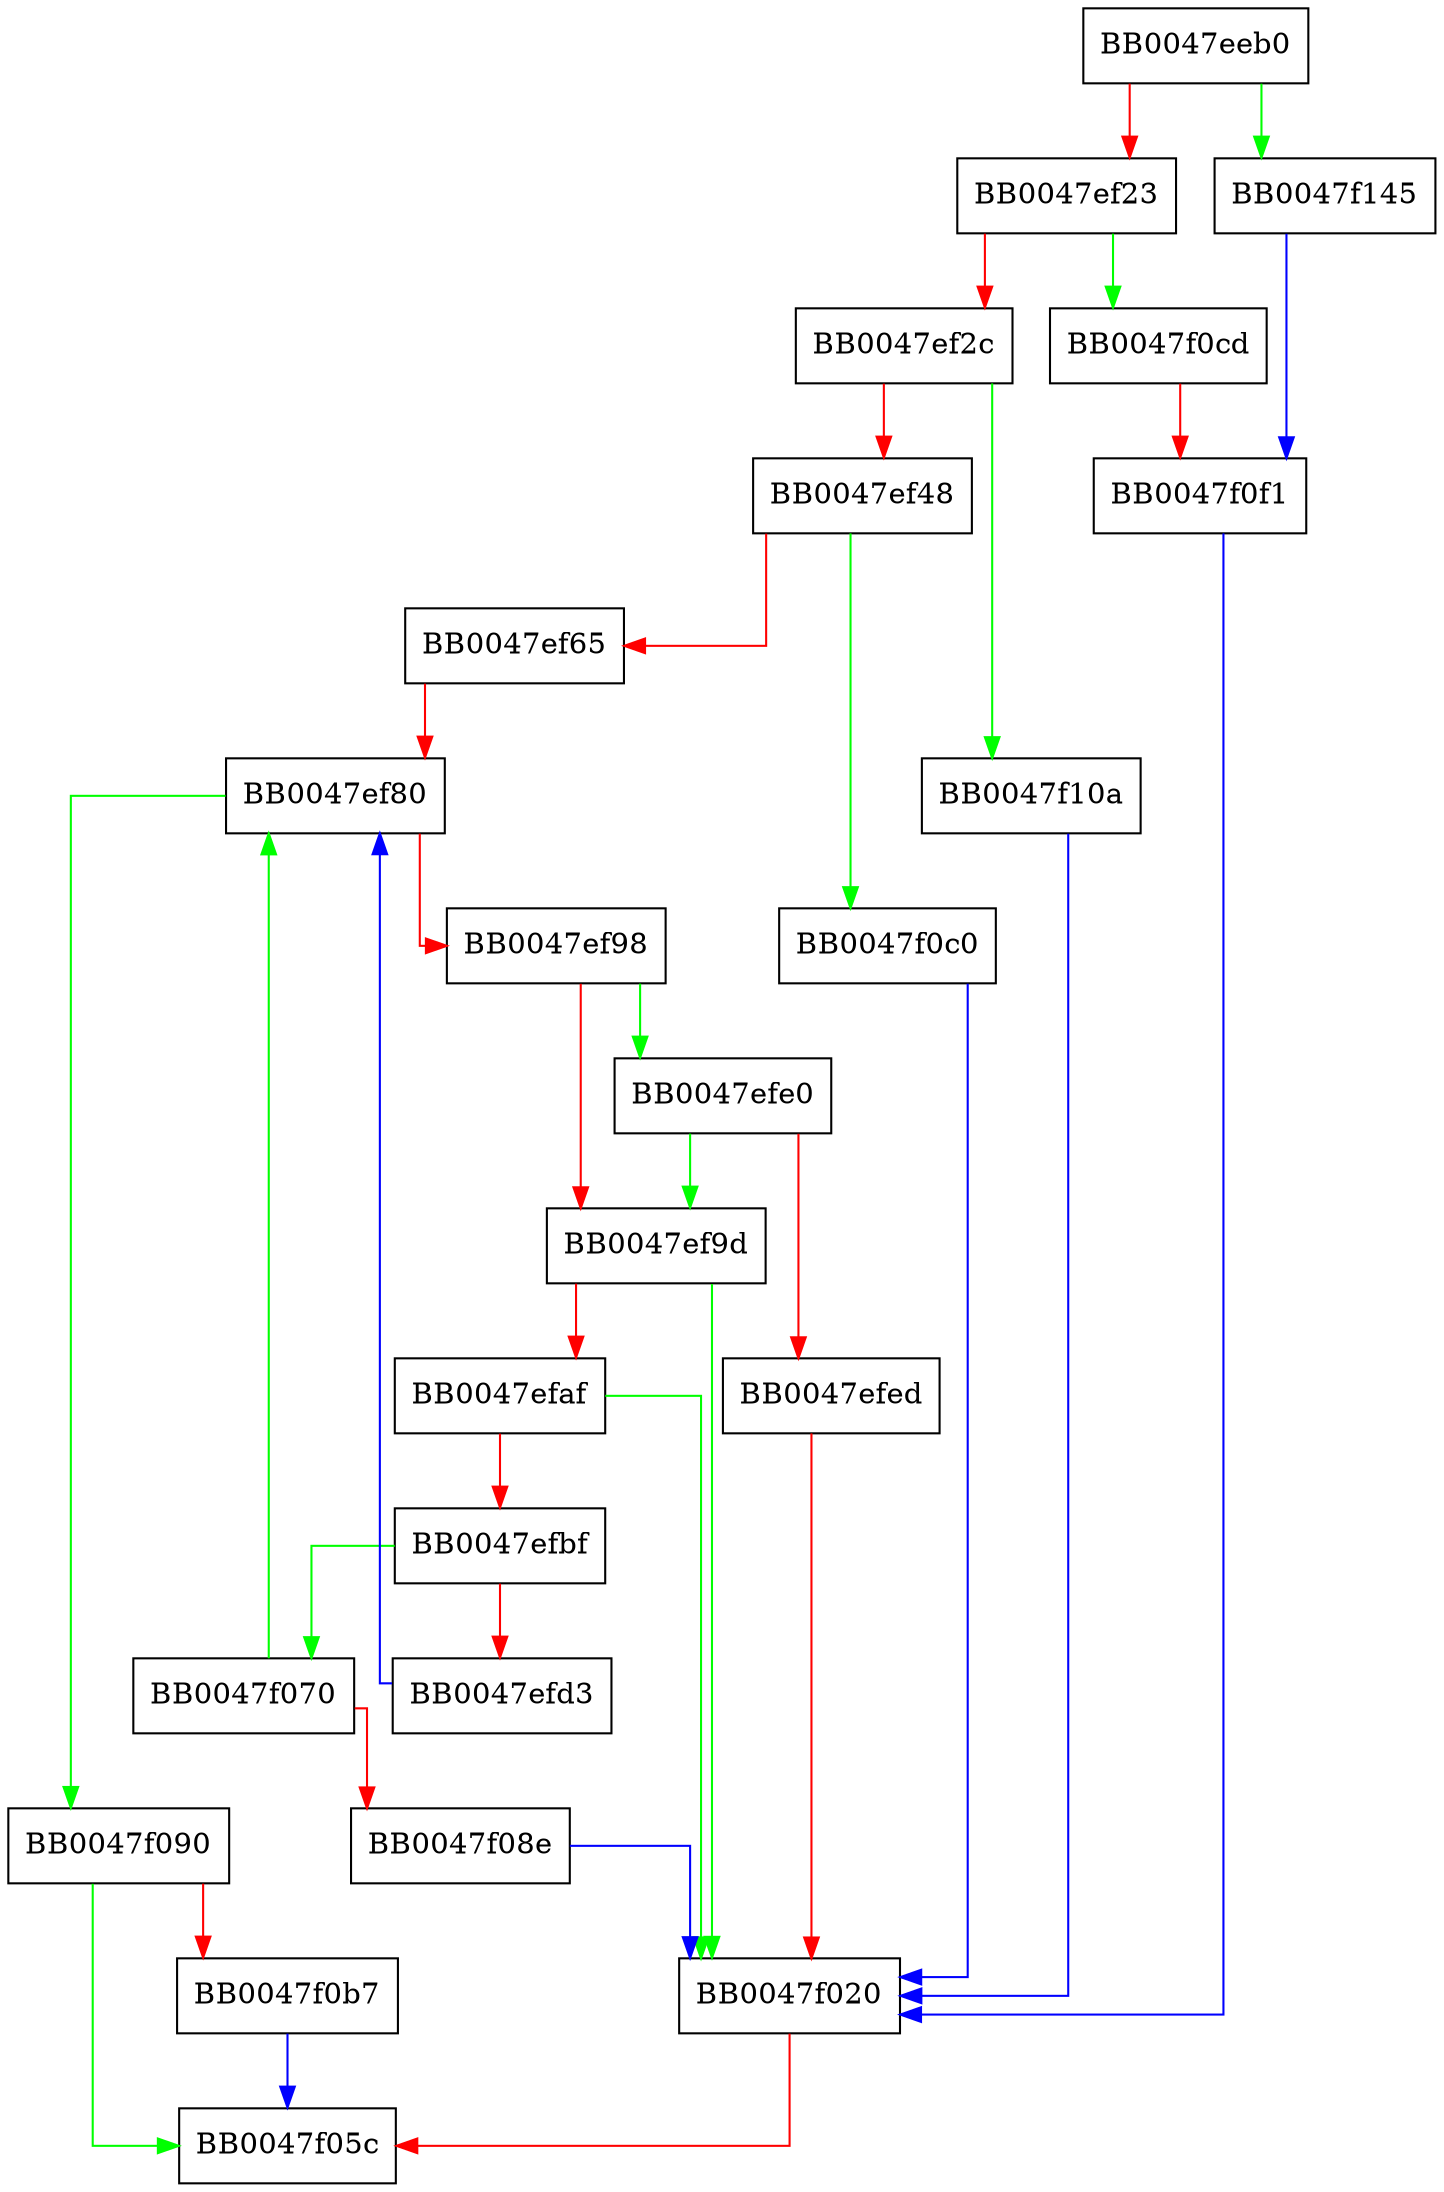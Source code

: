 digraph SSL_load_client_CA_file_ex {
  node [shape="box"];
  graph [splines=ortho];
  BB0047eeb0 -> BB0047f145 [color="green"];
  BB0047eeb0 -> BB0047ef23 [color="red"];
  BB0047ef23 -> BB0047f0cd [color="green"];
  BB0047ef23 -> BB0047ef2c [color="red"];
  BB0047ef2c -> BB0047f10a [color="green"];
  BB0047ef2c -> BB0047ef48 [color="red"];
  BB0047ef48 -> BB0047f0c0 [color="green"];
  BB0047ef48 -> BB0047ef65 [color="red"];
  BB0047ef65 -> BB0047ef80 [color="red"];
  BB0047ef80 -> BB0047f090 [color="green"];
  BB0047ef80 -> BB0047ef98 [color="red"];
  BB0047ef98 -> BB0047efe0 [color="green"];
  BB0047ef98 -> BB0047ef9d [color="red"];
  BB0047ef9d -> BB0047f020 [color="green"];
  BB0047ef9d -> BB0047efaf [color="red"];
  BB0047efaf -> BB0047f020 [color="green"];
  BB0047efaf -> BB0047efbf [color="red"];
  BB0047efbf -> BB0047f070 [color="green"];
  BB0047efbf -> BB0047efd3 [color="red"];
  BB0047efd3 -> BB0047ef80 [color="blue"];
  BB0047efe0 -> BB0047ef9d [color="green"];
  BB0047efe0 -> BB0047efed [color="red"];
  BB0047efed -> BB0047f020 [color="red"];
  BB0047f020 -> BB0047f05c [color="red"];
  BB0047f070 -> BB0047ef80 [color="green"];
  BB0047f070 -> BB0047f08e [color="red"];
  BB0047f08e -> BB0047f020 [color="blue"];
  BB0047f090 -> BB0047f05c [color="green"];
  BB0047f090 -> BB0047f0b7 [color="red"];
  BB0047f0b7 -> BB0047f05c [color="blue"];
  BB0047f0c0 -> BB0047f020 [color="blue"];
  BB0047f0cd -> BB0047f0f1 [color="red"];
  BB0047f0f1 -> BB0047f020 [color="blue"];
  BB0047f10a -> BB0047f020 [color="blue"];
  BB0047f145 -> BB0047f0f1 [color="blue"];
}